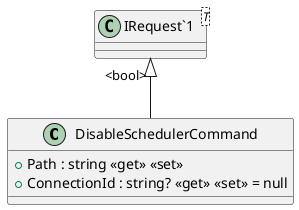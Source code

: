 @startuml
class DisableSchedulerCommand {
    + Path : string <<get>> <<set>>
    + ConnectionId : string? <<get>> <<set>> = null
}
class "IRequest`1"<T> {
}
"IRequest`1" "<bool>" <|-- DisableSchedulerCommand
@enduml
